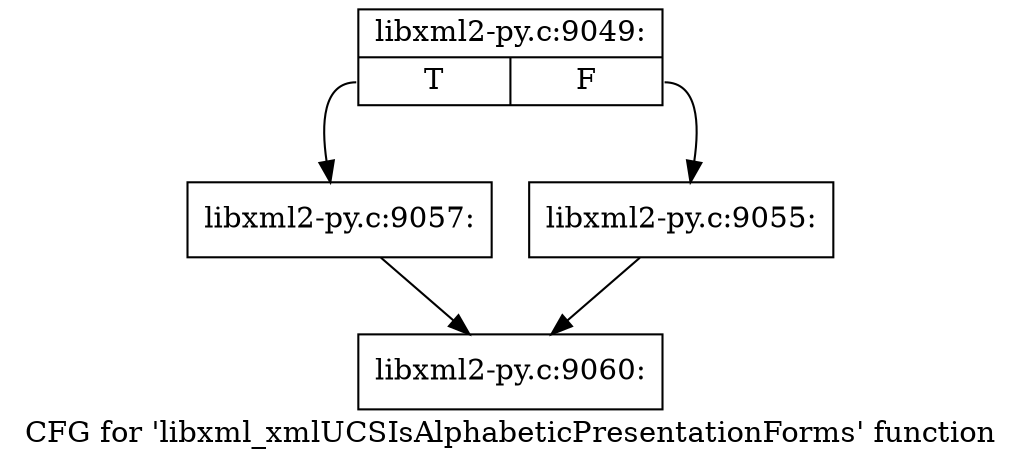 digraph "CFG for 'libxml_xmlUCSIsAlphabeticPresentationForms' function" {
	label="CFG for 'libxml_xmlUCSIsAlphabeticPresentationForms' function";

	Node0x44d35b0 [shape=record,label="{libxml2-py.c:9049:|{<s0>T|<s1>F}}"];
	Node0x44d35b0:s0 -> Node0x44de3a0;
	Node0x44d35b0:s1 -> Node0x44de350;
	Node0x44de350 [shape=record,label="{libxml2-py.c:9055:}"];
	Node0x44de350 -> Node0x44d3890;
	Node0x44de3a0 [shape=record,label="{libxml2-py.c:9057:}"];
	Node0x44de3a0 -> Node0x44d3890;
	Node0x44d3890 [shape=record,label="{libxml2-py.c:9060:}"];
}
